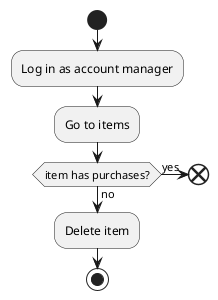 @startuml
'https://plantuml.com/activity-diagram-beta

start
:Log in as account manager;
:Go to items;
if(item has purchases?) then (yes)
    end
else (no)
:Delete item;
stop
endif

@enduml
